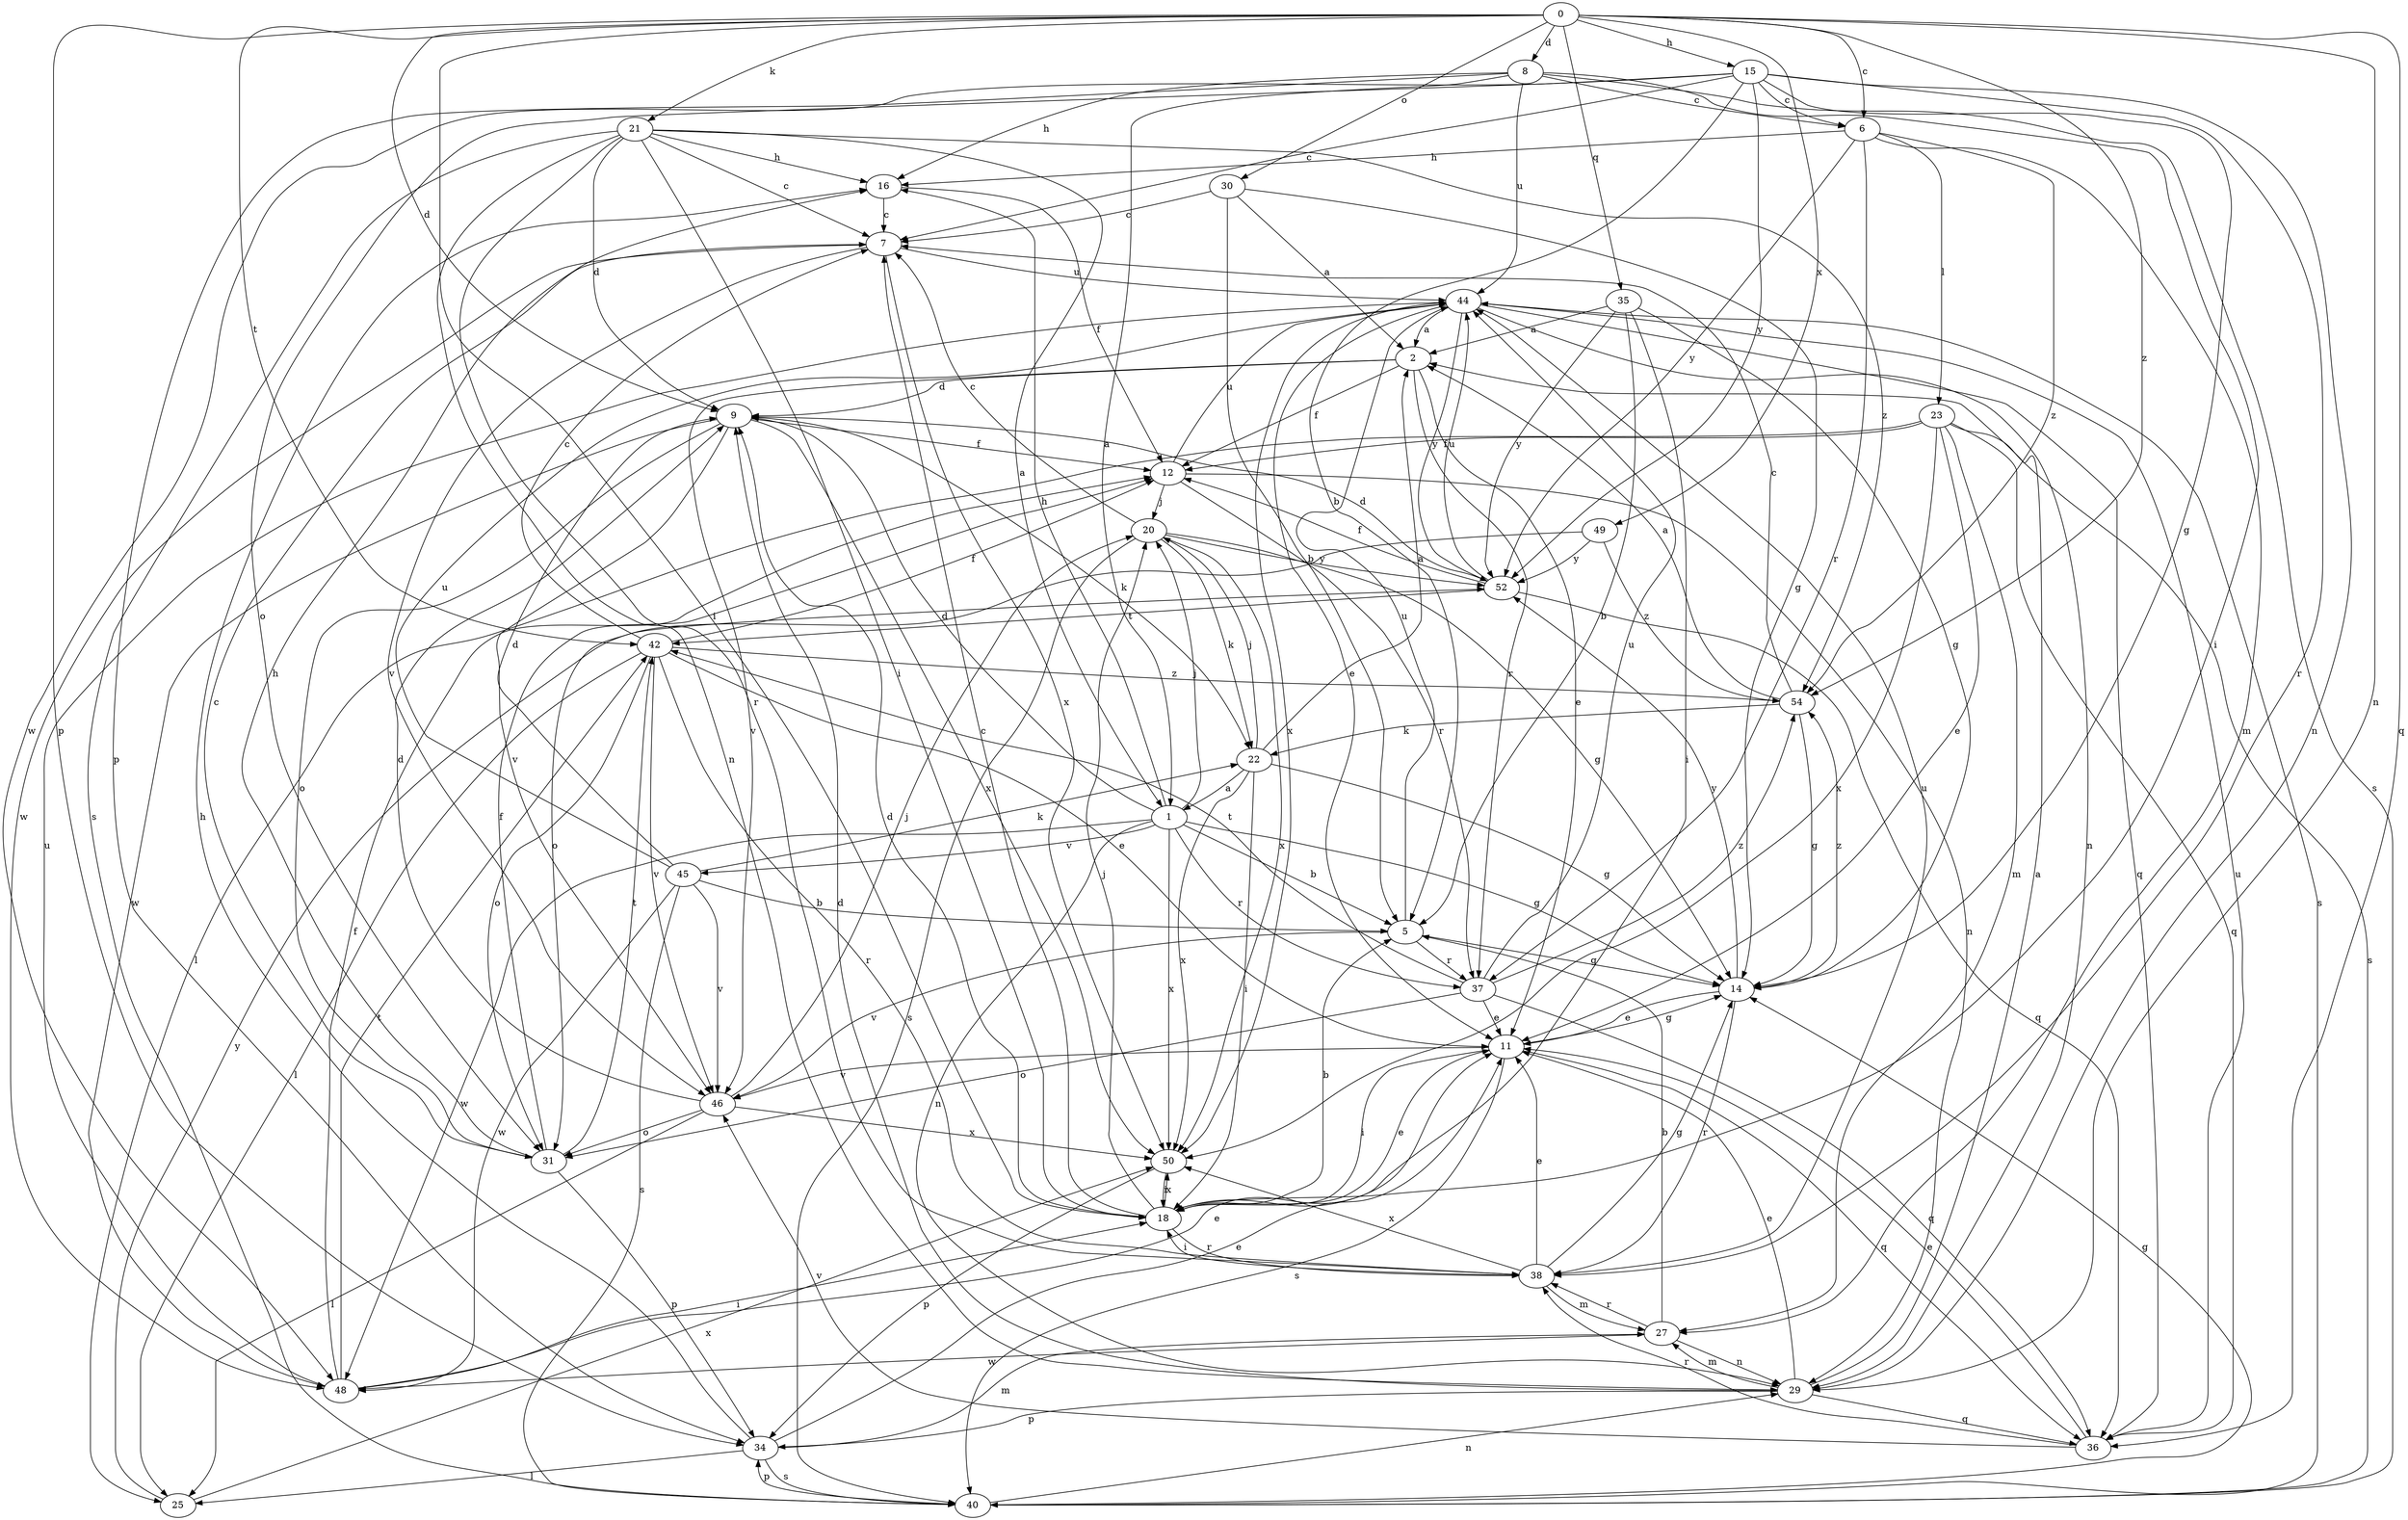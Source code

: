 strict digraph  {
0;
1;
2;
5;
6;
7;
8;
9;
11;
12;
14;
15;
16;
18;
20;
21;
22;
23;
25;
27;
29;
30;
31;
34;
35;
36;
37;
38;
40;
42;
44;
45;
46;
48;
49;
50;
52;
54;
0 -> 6  [label=c];
0 -> 8  [label=d];
0 -> 9  [label=d];
0 -> 15  [label=h];
0 -> 18  [label=i];
0 -> 21  [label=k];
0 -> 29  [label=n];
0 -> 30  [label=o];
0 -> 34  [label=p];
0 -> 35  [label=q];
0 -> 36  [label=q];
0 -> 42  [label=t];
0 -> 49  [label=x];
0 -> 54  [label=z];
1 -> 5  [label=b];
1 -> 9  [label=d];
1 -> 14  [label=g];
1 -> 16  [label=h];
1 -> 20  [label=j];
1 -> 29  [label=n];
1 -> 37  [label=r];
1 -> 45  [label=v];
1 -> 48  [label=w];
1 -> 50  [label=x];
2 -> 9  [label=d];
2 -> 11  [label=e];
2 -> 12  [label=f];
2 -> 37  [label=r];
2 -> 46  [label=v];
5 -> 14  [label=g];
5 -> 37  [label=r];
5 -> 44  [label=u];
5 -> 46  [label=v];
6 -> 16  [label=h];
6 -> 23  [label=l];
6 -> 27  [label=m];
6 -> 37  [label=r];
6 -> 52  [label=y];
6 -> 54  [label=z];
7 -> 44  [label=u];
7 -> 46  [label=v];
7 -> 48  [label=w];
7 -> 50  [label=x];
8 -> 1  [label=a];
8 -> 6  [label=c];
8 -> 16  [label=h];
8 -> 18  [label=i];
8 -> 34  [label=p];
8 -> 40  [label=s];
8 -> 44  [label=u];
9 -> 12  [label=f];
9 -> 22  [label=k];
9 -> 31  [label=o];
9 -> 46  [label=v];
9 -> 48  [label=w];
9 -> 50  [label=x];
11 -> 14  [label=g];
11 -> 18  [label=i];
11 -> 36  [label=q];
11 -> 40  [label=s];
11 -> 46  [label=v];
12 -> 20  [label=j];
12 -> 29  [label=n];
12 -> 37  [label=r];
12 -> 44  [label=u];
14 -> 11  [label=e];
14 -> 38  [label=r];
14 -> 52  [label=y];
14 -> 54  [label=z];
15 -> 5  [label=b];
15 -> 6  [label=c];
15 -> 7  [label=c];
15 -> 14  [label=g];
15 -> 29  [label=n];
15 -> 31  [label=o];
15 -> 38  [label=r];
15 -> 48  [label=w];
15 -> 52  [label=y];
16 -> 7  [label=c];
16 -> 12  [label=f];
18 -> 5  [label=b];
18 -> 7  [label=c];
18 -> 9  [label=d];
18 -> 11  [label=e];
18 -> 20  [label=j];
18 -> 38  [label=r];
18 -> 50  [label=x];
20 -> 7  [label=c];
20 -> 14  [label=g];
20 -> 22  [label=k];
20 -> 40  [label=s];
20 -> 50  [label=x];
20 -> 52  [label=y];
21 -> 1  [label=a];
21 -> 7  [label=c];
21 -> 9  [label=d];
21 -> 16  [label=h];
21 -> 18  [label=i];
21 -> 29  [label=n];
21 -> 38  [label=r];
21 -> 40  [label=s];
21 -> 54  [label=z];
22 -> 1  [label=a];
22 -> 2  [label=a];
22 -> 14  [label=g];
22 -> 18  [label=i];
22 -> 20  [label=j];
22 -> 50  [label=x];
23 -> 11  [label=e];
23 -> 12  [label=f];
23 -> 25  [label=l];
23 -> 27  [label=m];
23 -> 36  [label=q];
23 -> 40  [label=s];
23 -> 50  [label=x];
25 -> 50  [label=x];
25 -> 52  [label=y];
27 -> 5  [label=b];
27 -> 29  [label=n];
27 -> 38  [label=r];
27 -> 48  [label=w];
29 -> 2  [label=a];
29 -> 9  [label=d];
29 -> 11  [label=e];
29 -> 27  [label=m];
29 -> 34  [label=p];
29 -> 36  [label=q];
30 -> 2  [label=a];
30 -> 5  [label=b];
30 -> 7  [label=c];
30 -> 14  [label=g];
31 -> 7  [label=c];
31 -> 12  [label=f];
31 -> 16  [label=h];
31 -> 34  [label=p];
31 -> 42  [label=t];
34 -> 11  [label=e];
34 -> 16  [label=h];
34 -> 25  [label=l];
34 -> 27  [label=m];
34 -> 40  [label=s];
35 -> 2  [label=a];
35 -> 5  [label=b];
35 -> 14  [label=g];
35 -> 18  [label=i];
35 -> 52  [label=y];
36 -> 11  [label=e];
36 -> 38  [label=r];
36 -> 44  [label=u];
36 -> 46  [label=v];
37 -> 11  [label=e];
37 -> 31  [label=o];
37 -> 36  [label=q];
37 -> 42  [label=t];
37 -> 44  [label=u];
37 -> 54  [label=z];
38 -> 11  [label=e];
38 -> 14  [label=g];
38 -> 18  [label=i];
38 -> 27  [label=m];
38 -> 44  [label=u];
38 -> 50  [label=x];
40 -> 14  [label=g];
40 -> 29  [label=n];
40 -> 34  [label=p];
42 -> 7  [label=c];
42 -> 11  [label=e];
42 -> 12  [label=f];
42 -> 25  [label=l];
42 -> 31  [label=o];
42 -> 38  [label=r];
42 -> 46  [label=v];
42 -> 54  [label=z];
44 -> 2  [label=a];
44 -> 11  [label=e];
44 -> 29  [label=n];
44 -> 36  [label=q];
44 -> 40  [label=s];
44 -> 50  [label=x];
44 -> 52  [label=y];
45 -> 5  [label=b];
45 -> 9  [label=d];
45 -> 22  [label=k];
45 -> 40  [label=s];
45 -> 44  [label=u];
45 -> 46  [label=v];
45 -> 48  [label=w];
46 -> 9  [label=d];
46 -> 20  [label=j];
46 -> 25  [label=l];
46 -> 31  [label=o];
46 -> 50  [label=x];
48 -> 11  [label=e];
48 -> 12  [label=f];
48 -> 18  [label=i];
48 -> 42  [label=t];
48 -> 44  [label=u];
49 -> 31  [label=o];
49 -> 52  [label=y];
49 -> 54  [label=z];
50 -> 18  [label=i];
50 -> 34  [label=p];
52 -> 9  [label=d];
52 -> 12  [label=f];
52 -> 36  [label=q];
52 -> 42  [label=t];
52 -> 44  [label=u];
54 -> 2  [label=a];
54 -> 7  [label=c];
54 -> 14  [label=g];
54 -> 22  [label=k];
}

